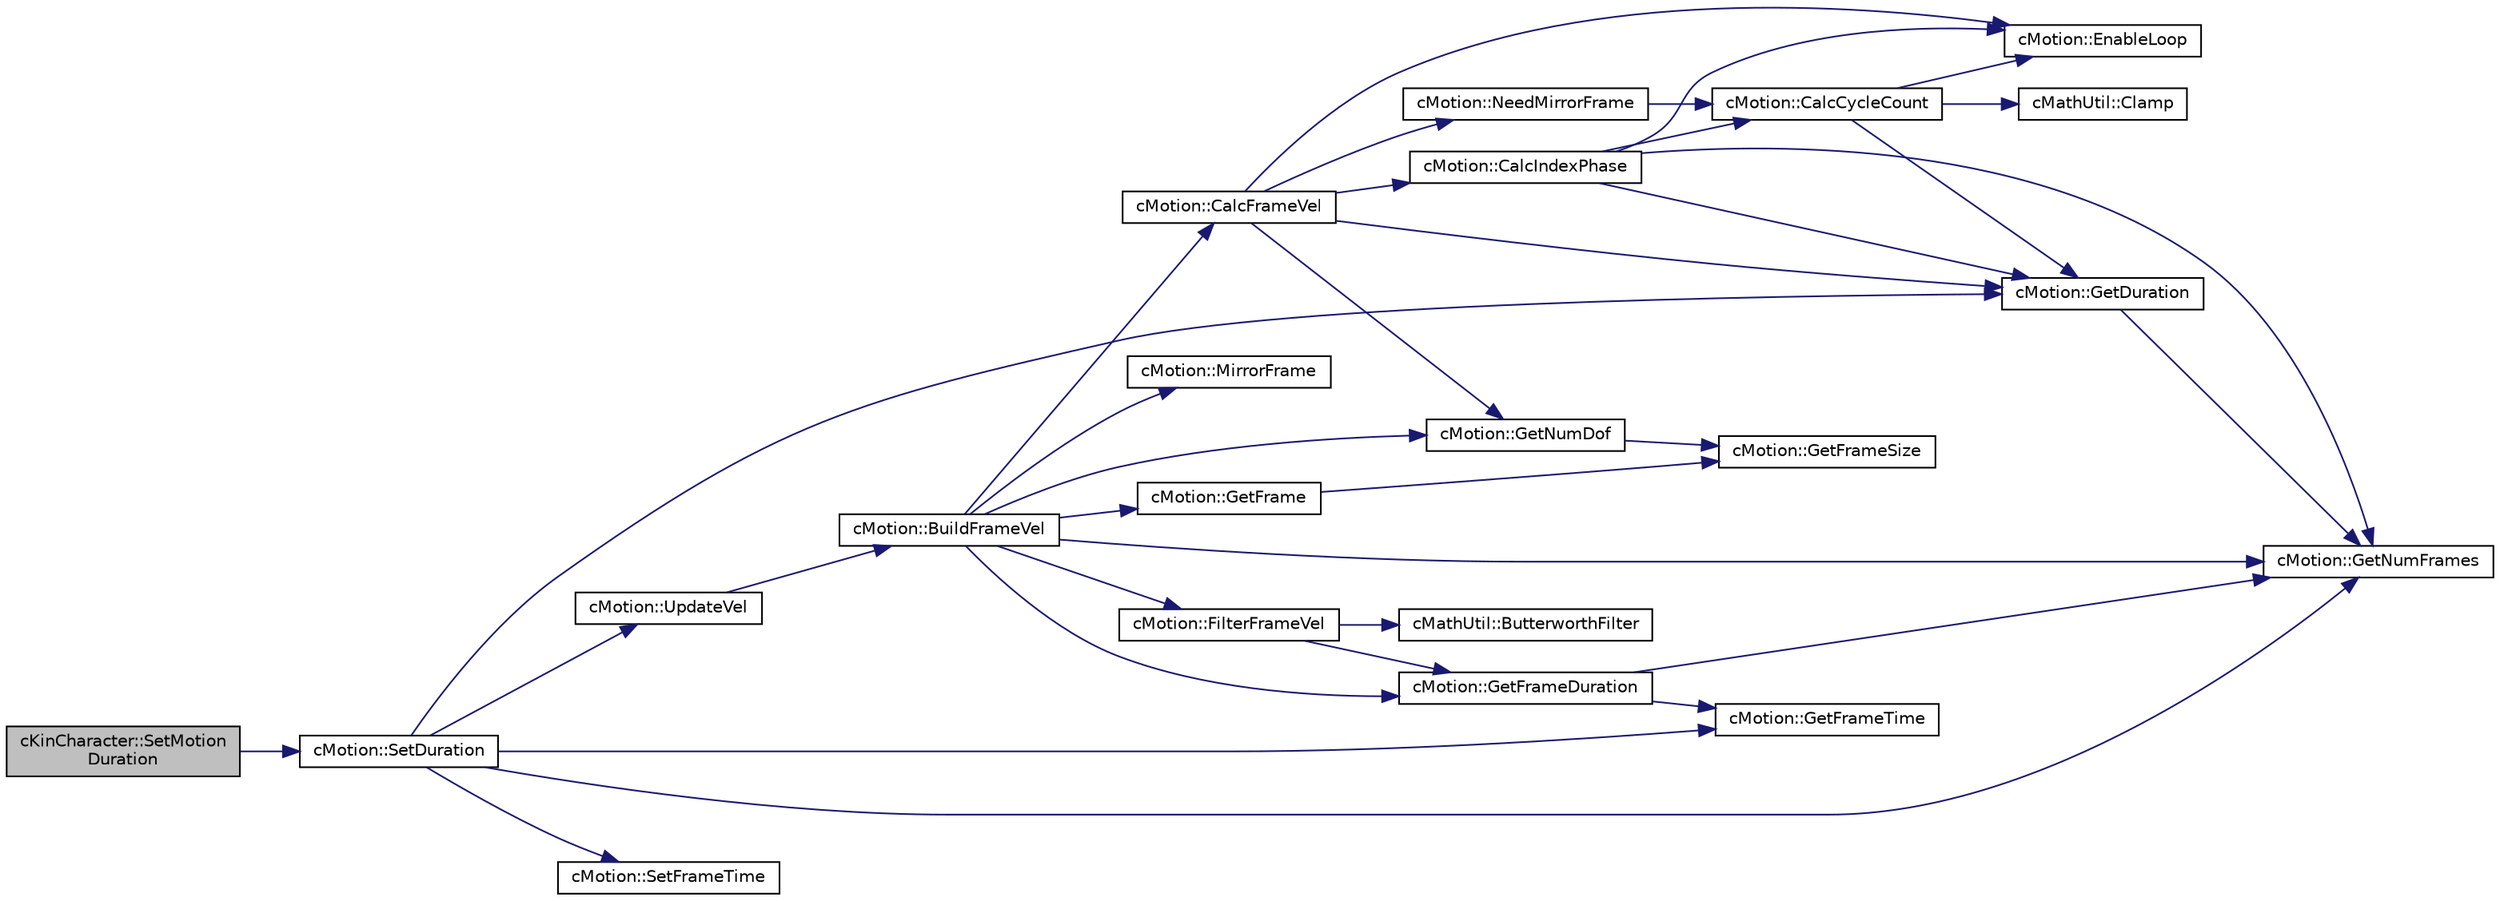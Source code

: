 digraph "cKinCharacter::SetMotionDuration"
{
 // LATEX_PDF_SIZE
  edge [fontname="Helvetica",fontsize="10",labelfontname="Helvetica",labelfontsize="10"];
  node [fontname="Helvetica",fontsize="10",shape=record];
  rankdir="LR";
  Node1 [label="cKinCharacter::SetMotion\lDuration",height=0.2,width=0.4,color="black", fillcolor="grey75", style="filled", fontcolor="black",tooltip=" "];
  Node1 -> Node2 [color="midnightblue",fontsize="10",style="solid",fontname="Helvetica"];
  Node2 [label="cMotion::SetDuration",height=0.2,width=0.4,color="black", fillcolor="white", style="filled",URL="$classc_motion.html#a6c79cbfd7a3e0b3c5a2e9e279720900b",tooltip=" "];
  Node2 -> Node3 [color="midnightblue",fontsize="10",style="solid",fontname="Helvetica"];
  Node3 [label="cMotion::GetDuration",height=0.2,width=0.4,color="black", fillcolor="white", style="filled",URL="$classc_motion.html#a0641ee0c15a582e31828d855a2f3f82e",tooltip=" "];
  Node3 -> Node4 [color="midnightblue",fontsize="10",style="solid",fontname="Helvetica"];
  Node4 [label="cMotion::GetNumFrames",height=0.2,width=0.4,color="black", fillcolor="white", style="filled",URL="$classc_motion.html#a345ad7c6fab23c99b0d121763b0a8c10",tooltip=" "];
  Node2 -> Node5 [color="midnightblue",fontsize="10",style="solid",fontname="Helvetica"];
  Node5 [label="cMotion::GetFrameTime",height=0.2,width=0.4,color="black", fillcolor="white", style="filled",URL="$classc_motion.html#a912c78be10b2547766317031e418bcfe",tooltip=" "];
  Node2 -> Node4 [color="midnightblue",fontsize="10",style="solid",fontname="Helvetica"];
  Node2 -> Node6 [color="midnightblue",fontsize="10",style="solid",fontname="Helvetica"];
  Node6 [label="cMotion::SetFrameTime",height=0.2,width=0.4,color="black", fillcolor="white", style="filled",URL="$classc_motion.html#a9b6d6e1cc10861fd2f7df5436e469c42",tooltip=" "];
  Node2 -> Node7 [color="midnightblue",fontsize="10",style="solid",fontname="Helvetica"];
  Node7 [label="cMotion::UpdateVel",height=0.2,width=0.4,color="black", fillcolor="white", style="filled",URL="$classc_motion.html#a317413de34d78b54a04f3077fc6481b5",tooltip=" "];
  Node7 -> Node8 [color="midnightblue",fontsize="10",style="solid",fontname="Helvetica"];
  Node8 [label="cMotion::BuildFrameVel",height=0.2,width=0.4,color="black", fillcolor="white", style="filled",URL="$classc_motion.html#a23784bf0489c51e7a9e07e6d5ab53195",tooltip=" "];
  Node8 -> Node9 [color="midnightblue",fontsize="10",style="solid",fontname="Helvetica"];
  Node9 [label="cMotion::CalcFrameVel",height=0.2,width=0.4,color="black", fillcolor="white", style="filled",URL="$classc_motion.html#a5cb7a1bd1067611248adf53b8ec3660a",tooltip=" "];
  Node9 -> Node10 [color="midnightblue",fontsize="10",style="solid",fontname="Helvetica"];
  Node10 [label="cMotion::CalcIndexPhase",height=0.2,width=0.4,color="black", fillcolor="white", style="filled",URL="$classc_motion.html#a7e223e1c81926e39829db34262342518",tooltip=" "];
  Node10 -> Node11 [color="midnightblue",fontsize="10",style="solid",fontname="Helvetica"];
  Node11 [label="cMotion::CalcCycleCount",height=0.2,width=0.4,color="black", fillcolor="white", style="filled",URL="$classc_motion.html#a3795af3d768cc3d286a39ee62d4d7282",tooltip=" "];
  Node11 -> Node12 [color="midnightblue",fontsize="10",style="solid",fontname="Helvetica"];
  Node12 [label="cMathUtil::Clamp",height=0.2,width=0.4,color="black", fillcolor="white", style="filled",URL="$classc_math_util.html#ac7702e2a05013616d11f03619d9b4f1e",tooltip=" "];
  Node11 -> Node13 [color="midnightblue",fontsize="10",style="solid",fontname="Helvetica"];
  Node13 [label="cMotion::EnableLoop",height=0.2,width=0.4,color="black", fillcolor="white", style="filled",URL="$classc_motion.html#a427c2d0b70030053d9561f45738e2d8b",tooltip=" "];
  Node11 -> Node3 [color="midnightblue",fontsize="10",style="solid",fontname="Helvetica"];
  Node10 -> Node13 [color="midnightblue",fontsize="10",style="solid",fontname="Helvetica"];
  Node10 -> Node3 [color="midnightblue",fontsize="10",style="solid",fontname="Helvetica"];
  Node10 -> Node4 [color="midnightblue",fontsize="10",style="solid",fontname="Helvetica"];
  Node9 -> Node13 [color="midnightblue",fontsize="10",style="solid",fontname="Helvetica"];
  Node9 -> Node3 [color="midnightblue",fontsize="10",style="solid",fontname="Helvetica"];
  Node9 -> Node14 [color="midnightblue",fontsize="10",style="solid",fontname="Helvetica"];
  Node14 [label="cMotion::GetNumDof",height=0.2,width=0.4,color="black", fillcolor="white", style="filled",URL="$classc_motion.html#ac6e3ccc0f0af480f6d1b78a95a375f03",tooltip=" "];
  Node14 -> Node15 [color="midnightblue",fontsize="10",style="solid",fontname="Helvetica"];
  Node15 [label="cMotion::GetFrameSize",height=0.2,width=0.4,color="black", fillcolor="white", style="filled",URL="$classc_motion.html#ae70cd8ffa5ec5ef8f08f70d2ed7147e8",tooltip=" "];
  Node9 -> Node16 [color="midnightblue",fontsize="10",style="solid",fontname="Helvetica"];
  Node16 [label="cMotion::NeedMirrorFrame",height=0.2,width=0.4,color="black", fillcolor="white", style="filled",URL="$classc_motion.html#a17d2bbf0eb813779ab189590c3ef1959",tooltip=" "];
  Node16 -> Node11 [color="midnightblue",fontsize="10",style="solid",fontname="Helvetica"];
  Node8 -> Node17 [color="midnightblue",fontsize="10",style="solid",fontname="Helvetica"];
  Node17 [label="cMotion::FilterFrameVel",height=0.2,width=0.4,color="black", fillcolor="white", style="filled",URL="$classc_motion.html#a79ddd83dbe75b607f571f99d32413228",tooltip=" "];
  Node17 -> Node18 [color="midnightblue",fontsize="10",style="solid",fontname="Helvetica"];
  Node18 [label="cMathUtil::ButterworthFilter",height=0.2,width=0.4,color="black", fillcolor="white", style="filled",URL="$classc_math_util.html#ad83c36e1f62bfe20c7702ddf4560ed89",tooltip=" "];
  Node17 -> Node19 [color="midnightblue",fontsize="10",style="solid",fontname="Helvetica"];
  Node19 [label="cMotion::GetFrameDuration",height=0.2,width=0.4,color="black", fillcolor="white", style="filled",URL="$classc_motion.html#afd0f34b809945ddd084814778407eed5",tooltip=" "];
  Node19 -> Node5 [color="midnightblue",fontsize="10",style="solid",fontname="Helvetica"];
  Node19 -> Node4 [color="midnightblue",fontsize="10",style="solid",fontname="Helvetica"];
  Node8 -> Node20 [color="midnightblue",fontsize="10",style="solid",fontname="Helvetica"];
  Node20 [label="cMotion::GetFrame",height=0.2,width=0.4,color="black", fillcolor="white", style="filled",URL="$classc_motion.html#a9e15724e2358c019487360c2989a335e",tooltip=" "];
  Node20 -> Node15 [color="midnightblue",fontsize="10",style="solid",fontname="Helvetica"];
  Node8 -> Node19 [color="midnightblue",fontsize="10",style="solid",fontname="Helvetica"];
  Node8 -> Node14 [color="midnightblue",fontsize="10",style="solid",fontname="Helvetica"];
  Node8 -> Node4 [color="midnightblue",fontsize="10",style="solid",fontname="Helvetica"];
  Node8 -> Node21 [color="midnightblue",fontsize="10",style="solid",fontname="Helvetica"];
  Node21 [label="cMotion::MirrorFrame",height=0.2,width=0.4,color="black", fillcolor="white", style="filled",URL="$classc_motion.html#abe1ae1f0a95179b73fb754b945270799",tooltip=" "];
}
